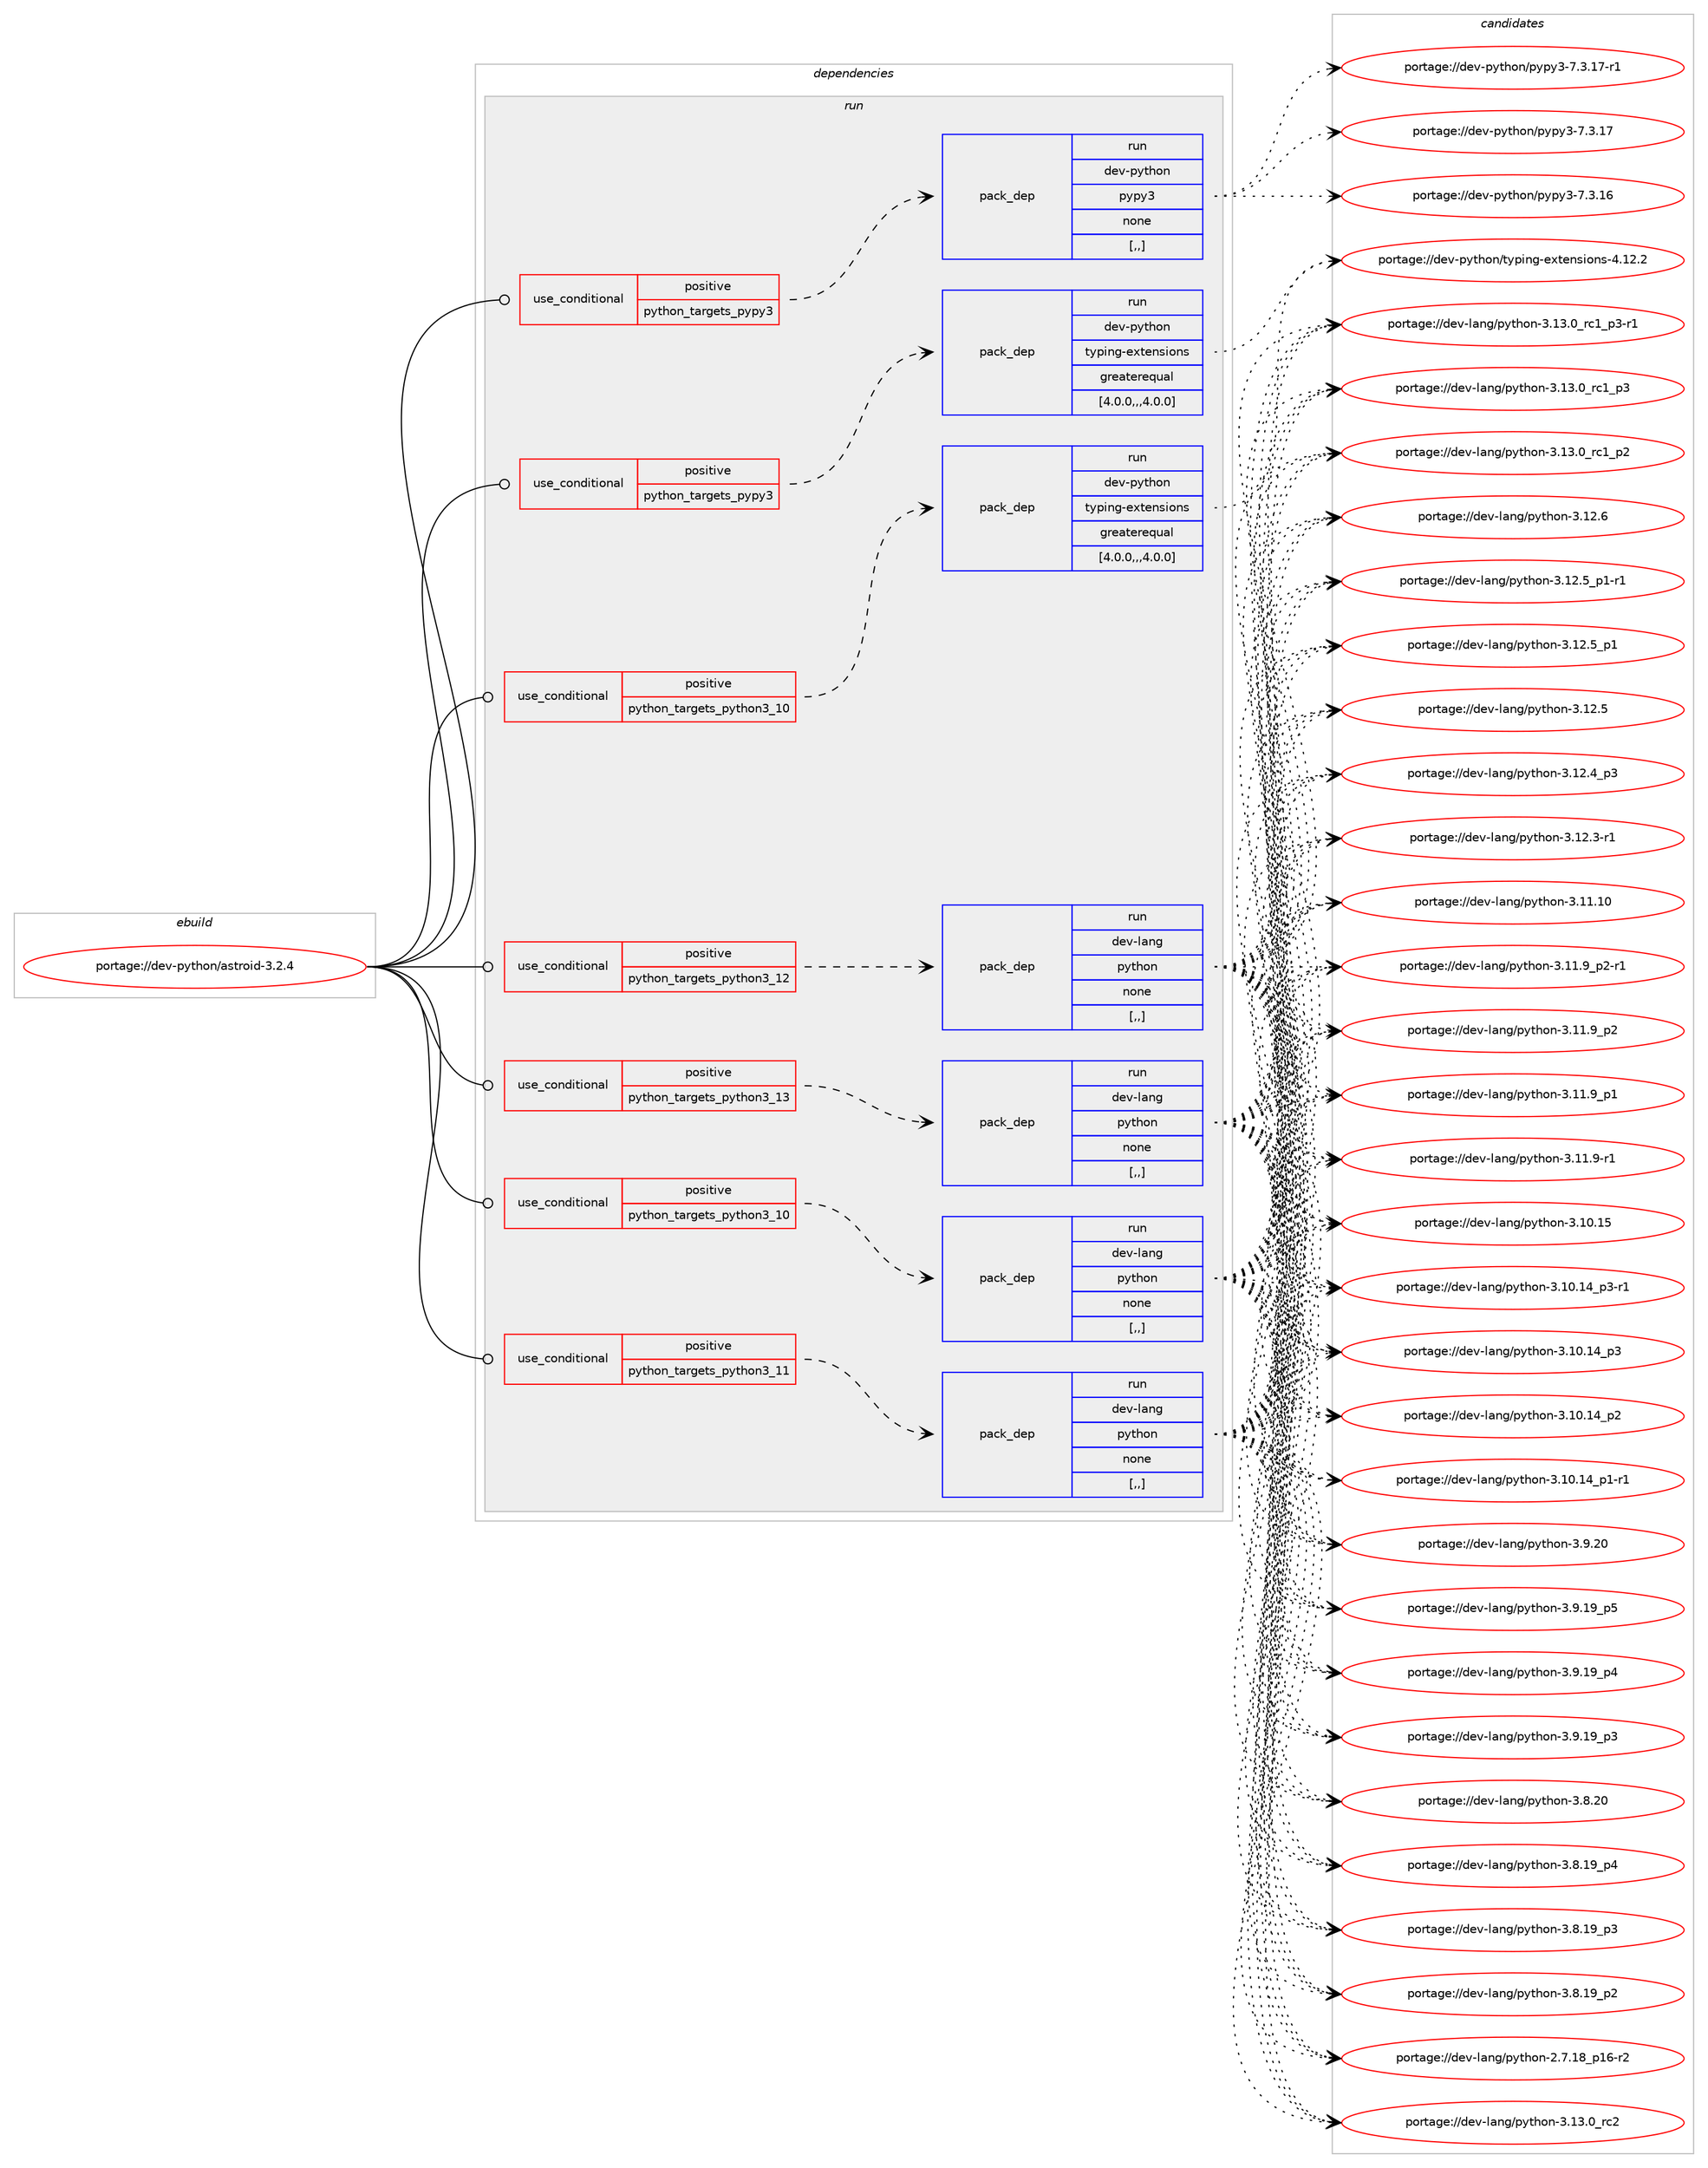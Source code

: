 digraph prolog {

# *************
# Graph options
# *************

newrank=true;
concentrate=true;
compound=true;
graph [rankdir=LR,fontname=Helvetica,fontsize=10,ranksep=1.5];#, ranksep=2.5, nodesep=0.2];
edge  [arrowhead=vee];
node  [fontname=Helvetica,fontsize=10];

# **********
# The ebuild
# **********

subgraph cluster_leftcol {
color=gray;
label=<<i>ebuild</i>>;
id [label="portage://dev-python/astroid-3.2.4", color=red, width=4, href="../dev-python/astroid-3.2.4.svg"];
}

# ****************
# The dependencies
# ****************

subgraph cluster_midcol {
color=gray;
label=<<i>dependencies</i>>;
subgraph cluster_compile {
fillcolor="#eeeeee";
style=filled;
label=<<i>compile</i>>;
}
subgraph cluster_compileandrun {
fillcolor="#eeeeee";
style=filled;
label=<<i>compile and run</i>>;
}
subgraph cluster_run {
fillcolor="#eeeeee";
style=filled;
label=<<i>run</i>>;
subgraph cond161307 {
dependency636453 [label=<<TABLE BORDER="0" CELLBORDER="1" CELLSPACING="0" CELLPADDING="4"><TR><TD ROWSPAN="3" CELLPADDING="10">use_conditional</TD></TR><TR><TD>positive</TD></TR><TR><TD>python_targets_pypy3</TD></TR></TABLE>>, shape=none, color=red];
subgraph pack470332 {
dependency636454 [label=<<TABLE BORDER="0" CELLBORDER="1" CELLSPACING="0" CELLPADDING="4" WIDTH="220"><TR><TD ROWSPAN="6" CELLPADDING="30">pack_dep</TD></TR><TR><TD WIDTH="110">run</TD></TR><TR><TD>dev-python</TD></TR><TR><TD>pypy3</TD></TR><TR><TD>none</TD></TR><TR><TD>[,,]</TD></TR></TABLE>>, shape=none, color=blue];
}
dependency636453:e -> dependency636454:w [weight=20,style="dashed",arrowhead="vee"];
}
id:e -> dependency636453:w [weight=20,style="solid",arrowhead="odot"];
subgraph cond161308 {
dependency636455 [label=<<TABLE BORDER="0" CELLBORDER="1" CELLSPACING="0" CELLPADDING="4"><TR><TD ROWSPAN="3" CELLPADDING="10">use_conditional</TD></TR><TR><TD>positive</TD></TR><TR><TD>python_targets_pypy3</TD></TR></TABLE>>, shape=none, color=red];
subgraph pack470333 {
dependency636456 [label=<<TABLE BORDER="0" CELLBORDER="1" CELLSPACING="0" CELLPADDING="4" WIDTH="220"><TR><TD ROWSPAN="6" CELLPADDING="30">pack_dep</TD></TR><TR><TD WIDTH="110">run</TD></TR><TR><TD>dev-python</TD></TR><TR><TD>typing-extensions</TD></TR><TR><TD>greaterequal</TD></TR><TR><TD>[4.0.0,,,4.0.0]</TD></TR></TABLE>>, shape=none, color=blue];
}
dependency636455:e -> dependency636456:w [weight=20,style="dashed",arrowhead="vee"];
}
id:e -> dependency636455:w [weight=20,style="solid",arrowhead="odot"];
subgraph cond161309 {
dependency636457 [label=<<TABLE BORDER="0" CELLBORDER="1" CELLSPACING="0" CELLPADDING="4"><TR><TD ROWSPAN="3" CELLPADDING="10">use_conditional</TD></TR><TR><TD>positive</TD></TR><TR><TD>python_targets_python3_10</TD></TR></TABLE>>, shape=none, color=red];
subgraph pack470334 {
dependency636458 [label=<<TABLE BORDER="0" CELLBORDER="1" CELLSPACING="0" CELLPADDING="4" WIDTH="220"><TR><TD ROWSPAN="6" CELLPADDING="30">pack_dep</TD></TR><TR><TD WIDTH="110">run</TD></TR><TR><TD>dev-lang</TD></TR><TR><TD>python</TD></TR><TR><TD>none</TD></TR><TR><TD>[,,]</TD></TR></TABLE>>, shape=none, color=blue];
}
dependency636457:e -> dependency636458:w [weight=20,style="dashed",arrowhead="vee"];
}
id:e -> dependency636457:w [weight=20,style="solid",arrowhead="odot"];
subgraph cond161310 {
dependency636459 [label=<<TABLE BORDER="0" CELLBORDER="1" CELLSPACING="0" CELLPADDING="4"><TR><TD ROWSPAN="3" CELLPADDING="10">use_conditional</TD></TR><TR><TD>positive</TD></TR><TR><TD>python_targets_python3_10</TD></TR></TABLE>>, shape=none, color=red];
subgraph pack470335 {
dependency636460 [label=<<TABLE BORDER="0" CELLBORDER="1" CELLSPACING="0" CELLPADDING="4" WIDTH="220"><TR><TD ROWSPAN="6" CELLPADDING="30">pack_dep</TD></TR><TR><TD WIDTH="110">run</TD></TR><TR><TD>dev-python</TD></TR><TR><TD>typing-extensions</TD></TR><TR><TD>greaterequal</TD></TR><TR><TD>[4.0.0,,,4.0.0]</TD></TR></TABLE>>, shape=none, color=blue];
}
dependency636459:e -> dependency636460:w [weight=20,style="dashed",arrowhead="vee"];
}
id:e -> dependency636459:w [weight=20,style="solid",arrowhead="odot"];
subgraph cond161311 {
dependency636461 [label=<<TABLE BORDER="0" CELLBORDER="1" CELLSPACING="0" CELLPADDING="4"><TR><TD ROWSPAN="3" CELLPADDING="10">use_conditional</TD></TR><TR><TD>positive</TD></TR><TR><TD>python_targets_python3_11</TD></TR></TABLE>>, shape=none, color=red];
subgraph pack470336 {
dependency636462 [label=<<TABLE BORDER="0" CELLBORDER="1" CELLSPACING="0" CELLPADDING="4" WIDTH="220"><TR><TD ROWSPAN="6" CELLPADDING="30">pack_dep</TD></TR><TR><TD WIDTH="110">run</TD></TR><TR><TD>dev-lang</TD></TR><TR><TD>python</TD></TR><TR><TD>none</TD></TR><TR><TD>[,,]</TD></TR></TABLE>>, shape=none, color=blue];
}
dependency636461:e -> dependency636462:w [weight=20,style="dashed",arrowhead="vee"];
}
id:e -> dependency636461:w [weight=20,style="solid",arrowhead="odot"];
subgraph cond161312 {
dependency636463 [label=<<TABLE BORDER="0" CELLBORDER="1" CELLSPACING="0" CELLPADDING="4"><TR><TD ROWSPAN="3" CELLPADDING="10">use_conditional</TD></TR><TR><TD>positive</TD></TR><TR><TD>python_targets_python3_12</TD></TR></TABLE>>, shape=none, color=red];
subgraph pack470337 {
dependency636464 [label=<<TABLE BORDER="0" CELLBORDER="1" CELLSPACING="0" CELLPADDING="4" WIDTH="220"><TR><TD ROWSPAN="6" CELLPADDING="30">pack_dep</TD></TR><TR><TD WIDTH="110">run</TD></TR><TR><TD>dev-lang</TD></TR><TR><TD>python</TD></TR><TR><TD>none</TD></TR><TR><TD>[,,]</TD></TR></TABLE>>, shape=none, color=blue];
}
dependency636463:e -> dependency636464:w [weight=20,style="dashed",arrowhead="vee"];
}
id:e -> dependency636463:w [weight=20,style="solid",arrowhead="odot"];
subgraph cond161313 {
dependency636465 [label=<<TABLE BORDER="0" CELLBORDER="1" CELLSPACING="0" CELLPADDING="4"><TR><TD ROWSPAN="3" CELLPADDING="10">use_conditional</TD></TR><TR><TD>positive</TD></TR><TR><TD>python_targets_python3_13</TD></TR></TABLE>>, shape=none, color=red];
subgraph pack470338 {
dependency636466 [label=<<TABLE BORDER="0" CELLBORDER="1" CELLSPACING="0" CELLPADDING="4" WIDTH="220"><TR><TD ROWSPAN="6" CELLPADDING="30">pack_dep</TD></TR><TR><TD WIDTH="110">run</TD></TR><TR><TD>dev-lang</TD></TR><TR><TD>python</TD></TR><TR><TD>none</TD></TR><TR><TD>[,,]</TD></TR></TABLE>>, shape=none, color=blue];
}
dependency636465:e -> dependency636466:w [weight=20,style="dashed",arrowhead="vee"];
}
id:e -> dependency636465:w [weight=20,style="solid",arrowhead="odot"];
}
}

# **************
# The candidates
# **************

subgraph cluster_choices {
rank=same;
color=gray;
label=<<i>candidates</i>>;

subgraph choice470332 {
color=black;
nodesep=1;
choice100101118451121211161041111104711212111212151455546514649554511449 [label="portage://dev-python/pypy3-7.3.17-r1", color=red, width=4,href="../dev-python/pypy3-7.3.17-r1.svg"];
choice10010111845112121116104111110471121211121215145554651464955 [label="portage://dev-python/pypy3-7.3.17", color=red, width=4,href="../dev-python/pypy3-7.3.17.svg"];
choice10010111845112121116104111110471121211121215145554651464954 [label="portage://dev-python/pypy3-7.3.16", color=red, width=4,href="../dev-python/pypy3-7.3.16.svg"];
dependency636454:e -> choice100101118451121211161041111104711212111212151455546514649554511449:w [style=dotted,weight="100"];
dependency636454:e -> choice10010111845112121116104111110471121211121215145554651464955:w [style=dotted,weight="100"];
dependency636454:e -> choice10010111845112121116104111110471121211121215145554651464954:w [style=dotted,weight="100"];
}
subgraph choice470333 {
color=black;
nodesep=1;
choice10010111845112121116104111110471161211121051101034510112011610111011510511111011545524649504650 [label="portage://dev-python/typing-extensions-4.12.2", color=red, width=4,href="../dev-python/typing-extensions-4.12.2.svg"];
dependency636456:e -> choice10010111845112121116104111110471161211121051101034510112011610111011510511111011545524649504650:w [style=dotted,weight="100"];
}
subgraph choice470334 {
color=black;
nodesep=1;
choice10010111845108971101034711212111610411111045514649514648951149950 [label="portage://dev-lang/python-3.13.0_rc2", color=red, width=4,href="../dev-lang/python-3.13.0_rc2.svg"];
choice1001011184510897110103471121211161041111104551464951464895114994995112514511449 [label="portage://dev-lang/python-3.13.0_rc1_p3-r1", color=red, width=4,href="../dev-lang/python-3.13.0_rc1_p3-r1.svg"];
choice100101118451089711010347112121116104111110455146495146489511499499511251 [label="portage://dev-lang/python-3.13.0_rc1_p3", color=red, width=4,href="../dev-lang/python-3.13.0_rc1_p3.svg"];
choice100101118451089711010347112121116104111110455146495146489511499499511250 [label="portage://dev-lang/python-3.13.0_rc1_p2", color=red, width=4,href="../dev-lang/python-3.13.0_rc1_p2.svg"];
choice10010111845108971101034711212111610411111045514649504654 [label="portage://dev-lang/python-3.12.6", color=red, width=4,href="../dev-lang/python-3.12.6.svg"];
choice1001011184510897110103471121211161041111104551464950465395112494511449 [label="portage://dev-lang/python-3.12.5_p1-r1", color=red, width=4,href="../dev-lang/python-3.12.5_p1-r1.svg"];
choice100101118451089711010347112121116104111110455146495046539511249 [label="portage://dev-lang/python-3.12.5_p1", color=red, width=4,href="../dev-lang/python-3.12.5_p1.svg"];
choice10010111845108971101034711212111610411111045514649504653 [label="portage://dev-lang/python-3.12.5", color=red, width=4,href="../dev-lang/python-3.12.5.svg"];
choice100101118451089711010347112121116104111110455146495046529511251 [label="portage://dev-lang/python-3.12.4_p3", color=red, width=4,href="../dev-lang/python-3.12.4_p3.svg"];
choice100101118451089711010347112121116104111110455146495046514511449 [label="portage://dev-lang/python-3.12.3-r1", color=red, width=4,href="../dev-lang/python-3.12.3-r1.svg"];
choice1001011184510897110103471121211161041111104551464949464948 [label="portage://dev-lang/python-3.11.10", color=red, width=4,href="../dev-lang/python-3.11.10.svg"];
choice1001011184510897110103471121211161041111104551464949465795112504511449 [label="portage://dev-lang/python-3.11.9_p2-r1", color=red, width=4,href="../dev-lang/python-3.11.9_p2-r1.svg"];
choice100101118451089711010347112121116104111110455146494946579511250 [label="portage://dev-lang/python-3.11.9_p2", color=red, width=4,href="../dev-lang/python-3.11.9_p2.svg"];
choice100101118451089711010347112121116104111110455146494946579511249 [label="portage://dev-lang/python-3.11.9_p1", color=red, width=4,href="../dev-lang/python-3.11.9_p1.svg"];
choice100101118451089711010347112121116104111110455146494946574511449 [label="portage://dev-lang/python-3.11.9-r1", color=red, width=4,href="../dev-lang/python-3.11.9-r1.svg"];
choice1001011184510897110103471121211161041111104551464948464953 [label="portage://dev-lang/python-3.10.15", color=red, width=4,href="../dev-lang/python-3.10.15.svg"];
choice100101118451089711010347112121116104111110455146494846495295112514511449 [label="portage://dev-lang/python-3.10.14_p3-r1", color=red, width=4,href="../dev-lang/python-3.10.14_p3-r1.svg"];
choice10010111845108971101034711212111610411111045514649484649529511251 [label="portage://dev-lang/python-3.10.14_p3", color=red, width=4,href="../dev-lang/python-3.10.14_p3.svg"];
choice10010111845108971101034711212111610411111045514649484649529511250 [label="portage://dev-lang/python-3.10.14_p2", color=red, width=4,href="../dev-lang/python-3.10.14_p2.svg"];
choice100101118451089711010347112121116104111110455146494846495295112494511449 [label="portage://dev-lang/python-3.10.14_p1-r1", color=red, width=4,href="../dev-lang/python-3.10.14_p1-r1.svg"];
choice10010111845108971101034711212111610411111045514657465048 [label="portage://dev-lang/python-3.9.20", color=red, width=4,href="../dev-lang/python-3.9.20.svg"];
choice100101118451089711010347112121116104111110455146574649579511253 [label="portage://dev-lang/python-3.9.19_p5", color=red, width=4,href="../dev-lang/python-3.9.19_p5.svg"];
choice100101118451089711010347112121116104111110455146574649579511252 [label="portage://dev-lang/python-3.9.19_p4", color=red, width=4,href="../dev-lang/python-3.9.19_p4.svg"];
choice100101118451089711010347112121116104111110455146574649579511251 [label="portage://dev-lang/python-3.9.19_p3", color=red, width=4,href="../dev-lang/python-3.9.19_p3.svg"];
choice10010111845108971101034711212111610411111045514656465048 [label="portage://dev-lang/python-3.8.20", color=red, width=4,href="../dev-lang/python-3.8.20.svg"];
choice100101118451089711010347112121116104111110455146564649579511252 [label="portage://dev-lang/python-3.8.19_p4", color=red, width=4,href="../dev-lang/python-3.8.19_p4.svg"];
choice100101118451089711010347112121116104111110455146564649579511251 [label="portage://dev-lang/python-3.8.19_p3", color=red, width=4,href="../dev-lang/python-3.8.19_p3.svg"];
choice100101118451089711010347112121116104111110455146564649579511250 [label="portage://dev-lang/python-3.8.19_p2", color=red, width=4,href="../dev-lang/python-3.8.19_p2.svg"];
choice100101118451089711010347112121116104111110455046554649569511249544511450 [label="portage://dev-lang/python-2.7.18_p16-r2", color=red, width=4,href="../dev-lang/python-2.7.18_p16-r2.svg"];
dependency636458:e -> choice10010111845108971101034711212111610411111045514649514648951149950:w [style=dotted,weight="100"];
dependency636458:e -> choice1001011184510897110103471121211161041111104551464951464895114994995112514511449:w [style=dotted,weight="100"];
dependency636458:e -> choice100101118451089711010347112121116104111110455146495146489511499499511251:w [style=dotted,weight="100"];
dependency636458:e -> choice100101118451089711010347112121116104111110455146495146489511499499511250:w [style=dotted,weight="100"];
dependency636458:e -> choice10010111845108971101034711212111610411111045514649504654:w [style=dotted,weight="100"];
dependency636458:e -> choice1001011184510897110103471121211161041111104551464950465395112494511449:w [style=dotted,weight="100"];
dependency636458:e -> choice100101118451089711010347112121116104111110455146495046539511249:w [style=dotted,weight="100"];
dependency636458:e -> choice10010111845108971101034711212111610411111045514649504653:w [style=dotted,weight="100"];
dependency636458:e -> choice100101118451089711010347112121116104111110455146495046529511251:w [style=dotted,weight="100"];
dependency636458:e -> choice100101118451089711010347112121116104111110455146495046514511449:w [style=dotted,weight="100"];
dependency636458:e -> choice1001011184510897110103471121211161041111104551464949464948:w [style=dotted,weight="100"];
dependency636458:e -> choice1001011184510897110103471121211161041111104551464949465795112504511449:w [style=dotted,weight="100"];
dependency636458:e -> choice100101118451089711010347112121116104111110455146494946579511250:w [style=dotted,weight="100"];
dependency636458:e -> choice100101118451089711010347112121116104111110455146494946579511249:w [style=dotted,weight="100"];
dependency636458:e -> choice100101118451089711010347112121116104111110455146494946574511449:w [style=dotted,weight="100"];
dependency636458:e -> choice1001011184510897110103471121211161041111104551464948464953:w [style=dotted,weight="100"];
dependency636458:e -> choice100101118451089711010347112121116104111110455146494846495295112514511449:w [style=dotted,weight="100"];
dependency636458:e -> choice10010111845108971101034711212111610411111045514649484649529511251:w [style=dotted,weight="100"];
dependency636458:e -> choice10010111845108971101034711212111610411111045514649484649529511250:w [style=dotted,weight="100"];
dependency636458:e -> choice100101118451089711010347112121116104111110455146494846495295112494511449:w [style=dotted,weight="100"];
dependency636458:e -> choice10010111845108971101034711212111610411111045514657465048:w [style=dotted,weight="100"];
dependency636458:e -> choice100101118451089711010347112121116104111110455146574649579511253:w [style=dotted,weight="100"];
dependency636458:e -> choice100101118451089711010347112121116104111110455146574649579511252:w [style=dotted,weight="100"];
dependency636458:e -> choice100101118451089711010347112121116104111110455146574649579511251:w [style=dotted,weight="100"];
dependency636458:e -> choice10010111845108971101034711212111610411111045514656465048:w [style=dotted,weight="100"];
dependency636458:e -> choice100101118451089711010347112121116104111110455146564649579511252:w [style=dotted,weight="100"];
dependency636458:e -> choice100101118451089711010347112121116104111110455146564649579511251:w [style=dotted,weight="100"];
dependency636458:e -> choice100101118451089711010347112121116104111110455146564649579511250:w [style=dotted,weight="100"];
dependency636458:e -> choice100101118451089711010347112121116104111110455046554649569511249544511450:w [style=dotted,weight="100"];
}
subgraph choice470335 {
color=black;
nodesep=1;
choice10010111845112121116104111110471161211121051101034510112011610111011510511111011545524649504650 [label="portage://dev-python/typing-extensions-4.12.2", color=red, width=4,href="../dev-python/typing-extensions-4.12.2.svg"];
dependency636460:e -> choice10010111845112121116104111110471161211121051101034510112011610111011510511111011545524649504650:w [style=dotted,weight="100"];
}
subgraph choice470336 {
color=black;
nodesep=1;
choice10010111845108971101034711212111610411111045514649514648951149950 [label="portage://dev-lang/python-3.13.0_rc2", color=red, width=4,href="../dev-lang/python-3.13.0_rc2.svg"];
choice1001011184510897110103471121211161041111104551464951464895114994995112514511449 [label="portage://dev-lang/python-3.13.0_rc1_p3-r1", color=red, width=4,href="../dev-lang/python-3.13.0_rc1_p3-r1.svg"];
choice100101118451089711010347112121116104111110455146495146489511499499511251 [label="portage://dev-lang/python-3.13.0_rc1_p3", color=red, width=4,href="../dev-lang/python-3.13.0_rc1_p3.svg"];
choice100101118451089711010347112121116104111110455146495146489511499499511250 [label="portage://dev-lang/python-3.13.0_rc1_p2", color=red, width=4,href="../dev-lang/python-3.13.0_rc1_p2.svg"];
choice10010111845108971101034711212111610411111045514649504654 [label="portage://dev-lang/python-3.12.6", color=red, width=4,href="../dev-lang/python-3.12.6.svg"];
choice1001011184510897110103471121211161041111104551464950465395112494511449 [label="portage://dev-lang/python-3.12.5_p1-r1", color=red, width=4,href="../dev-lang/python-3.12.5_p1-r1.svg"];
choice100101118451089711010347112121116104111110455146495046539511249 [label="portage://dev-lang/python-3.12.5_p1", color=red, width=4,href="../dev-lang/python-3.12.5_p1.svg"];
choice10010111845108971101034711212111610411111045514649504653 [label="portage://dev-lang/python-3.12.5", color=red, width=4,href="../dev-lang/python-3.12.5.svg"];
choice100101118451089711010347112121116104111110455146495046529511251 [label="portage://dev-lang/python-3.12.4_p3", color=red, width=4,href="../dev-lang/python-3.12.4_p3.svg"];
choice100101118451089711010347112121116104111110455146495046514511449 [label="portage://dev-lang/python-3.12.3-r1", color=red, width=4,href="../dev-lang/python-3.12.3-r1.svg"];
choice1001011184510897110103471121211161041111104551464949464948 [label="portage://dev-lang/python-3.11.10", color=red, width=4,href="../dev-lang/python-3.11.10.svg"];
choice1001011184510897110103471121211161041111104551464949465795112504511449 [label="portage://dev-lang/python-3.11.9_p2-r1", color=red, width=4,href="../dev-lang/python-3.11.9_p2-r1.svg"];
choice100101118451089711010347112121116104111110455146494946579511250 [label="portage://dev-lang/python-3.11.9_p2", color=red, width=4,href="../dev-lang/python-3.11.9_p2.svg"];
choice100101118451089711010347112121116104111110455146494946579511249 [label="portage://dev-lang/python-3.11.9_p1", color=red, width=4,href="../dev-lang/python-3.11.9_p1.svg"];
choice100101118451089711010347112121116104111110455146494946574511449 [label="portage://dev-lang/python-3.11.9-r1", color=red, width=4,href="../dev-lang/python-3.11.9-r1.svg"];
choice1001011184510897110103471121211161041111104551464948464953 [label="portage://dev-lang/python-3.10.15", color=red, width=4,href="../dev-lang/python-3.10.15.svg"];
choice100101118451089711010347112121116104111110455146494846495295112514511449 [label="portage://dev-lang/python-3.10.14_p3-r1", color=red, width=4,href="../dev-lang/python-3.10.14_p3-r1.svg"];
choice10010111845108971101034711212111610411111045514649484649529511251 [label="portage://dev-lang/python-3.10.14_p3", color=red, width=4,href="../dev-lang/python-3.10.14_p3.svg"];
choice10010111845108971101034711212111610411111045514649484649529511250 [label="portage://dev-lang/python-3.10.14_p2", color=red, width=4,href="../dev-lang/python-3.10.14_p2.svg"];
choice100101118451089711010347112121116104111110455146494846495295112494511449 [label="portage://dev-lang/python-3.10.14_p1-r1", color=red, width=4,href="../dev-lang/python-3.10.14_p1-r1.svg"];
choice10010111845108971101034711212111610411111045514657465048 [label="portage://dev-lang/python-3.9.20", color=red, width=4,href="../dev-lang/python-3.9.20.svg"];
choice100101118451089711010347112121116104111110455146574649579511253 [label="portage://dev-lang/python-3.9.19_p5", color=red, width=4,href="../dev-lang/python-3.9.19_p5.svg"];
choice100101118451089711010347112121116104111110455146574649579511252 [label="portage://dev-lang/python-3.9.19_p4", color=red, width=4,href="../dev-lang/python-3.9.19_p4.svg"];
choice100101118451089711010347112121116104111110455146574649579511251 [label="portage://dev-lang/python-3.9.19_p3", color=red, width=4,href="../dev-lang/python-3.9.19_p3.svg"];
choice10010111845108971101034711212111610411111045514656465048 [label="portage://dev-lang/python-3.8.20", color=red, width=4,href="../dev-lang/python-3.8.20.svg"];
choice100101118451089711010347112121116104111110455146564649579511252 [label="portage://dev-lang/python-3.8.19_p4", color=red, width=4,href="../dev-lang/python-3.8.19_p4.svg"];
choice100101118451089711010347112121116104111110455146564649579511251 [label="portage://dev-lang/python-3.8.19_p3", color=red, width=4,href="../dev-lang/python-3.8.19_p3.svg"];
choice100101118451089711010347112121116104111110455146564649579511250 [label="portage://dev-lang/python-3.8.19_p2", color=red, width=4,href="../dev-lang/python-3.8.19_p2.svg"];
choice100101118451089711010347112121116104111110455046554649569511249544511450 [label="portage://dev-lang/python-2.7.18_p16-r2", color=red, width=4,href="../dev-lang/python-2.7.18_p16-r2.svg"];
dependency636462:e -> choice10010111845108971101034711212111610411111045514649514648951149950:w [style=dotted,weight="100"];
dependency636462:e -> choice1001011184510897110103471121211161041111104551464951464895114994995112514511449:w [style=dotted,weight="100"];
dependency636462:e -> choice100101118451089711010347112121116104111110455146495146489511499499511251:w [style=dotted,weight="100"];
dependency636462:e -> choice100101118451089711010347112121116104111110455146495146489511499499511250:w [style=dotted,weight="100"];
dependency636462:e -> choice10010111845108971101034711212111610411111045514649504654:w [style=dotted,weight="100"];
dependency636462:e -> choice1001011184510897110103471121211161041111104551464950465395112494511449:w [style=dotted,weight="100"];
dependency636462:e -> choice100101118451089711010347112121116104111110455146495046539511249:w [style=dotted,weight="100"];
dependency636462:e -> choice10010111845108971101034711212111610411111045514649504653:w [style=dotted,weight="100"];
dependency636462:e -> choice100101118451089711010347112121116104111110455146495046529511251:w [style=dotted,weight="100"];
dependency636462:e -> choice100101118451089711010347112121116104111110455146495046514511449:w [style=dotted,weight="100"];
dependency636462:e -> choice1001011184510897110103471121211161041111104551464949464948:w [style=dotted,weight="100"];
dependency636462:e -> choice1001011184510897110103471121211161041111104551464949465795112504511449:w [style=dotted,weight="100"];
dependency636462:e -> choice100101118451089711010347112121116104111110455146494946579511250:w [style=dotted,weight="100"];
dependency636462:e -> choice100101118451089711010347112121116104111110455146494946579511249:w [style=dotted,weight="100"];
dependency636462:e -> choice100101118451089711010347112121116104111110455146494946574511449:w [style=dotted,weight="100"];
dependency636462:e -> choice1001011184510897110103471121211161041111104551464948464953:w [style=dotted,weight="100"];
dependency636462:e -> choice100101118451089711010347112121116104111110455146494846495295112514511449:w [style=dotted,weight="100"];
dependency636462:e -> choice10010111845108971101034711212111610411111045514649484649529511251:w [style=dotted,weight="100"];
dependency636462:e -> choice10010111845108971101034711212111610411111045514649484649529511250:w [style=dotted,weight="100"];
dependency636462:e -> choice100101118451089711010347112121116104111110455146494846495295112494511449:w [style=dotted,weight="100"];
dependency636462:e -> choice10010111845108971101034711212111610411111045514657465048:w [style=dotted,weight="100"];
dependency636462:e -> choice100101118451089711010347112121116104111110455146574649579511253:w [style=dotted,weight="100"];
dependency636462:e -> choice100101118451089711010347112121116104111110455146574649579511252:w [style=dotted,weight="100"];
dependency636462:e -> choice100101118451089711010347112121116104111110455146574649579511251:w [style=dotted,weight="100"];
dependency636462:e -> choice10010111845108971101034711212111610411111045514656465048:w [style=dotted,weight="100"];
dependency636462:e -> choice100101118451089711010347112121116104111110455146564649579511252:w [style=dotted,weight="100"];
dependency636462:e -> choice100101118451089711010347112121116104111110455146564649579511251:w [style=dotted,weight="100"];
dependency636462:e -> choice100101118451089711010347112121116104111110455146564649579511250:w [style=dotted,weight="100"];
dependency636462:e -> choice100101118451089711010347112121116104111110455046554649569511249544511450:w [style=dotted,weight="100"];
}
subgraph choice470337 {
color=black;
nodesep=1;
choice10010111845108971101034711212111610411111045514649514648951149950 [label="portage://dev-lang/python-3.13.0_rc2", color=red, width=4,href="../dev-lang/python-3.13.0_rc2.svg"];
choice1001011184510897110103471121211161041111104551464951464895114994995112514511449 [label="portage://dev-lang/python-3.13.0_rc1_p3-r1", color=red, width=4,href="../dev-lang/python-3.13.0_rc1_p3-r1.svg"];
choice100101118451089711010347112121116104111110455146495146489511499499511251 [label="portage://dev-lang/python-3.13.0_rc1_p3", color=red, width=4,href="../dev-lang/python-3.13.0_rc1_p3.svg"];
choice100101118451089711010347112121116104111110455146495146489511499499511250 [label="portage://dev-lang/python-3.13.0_rc1_p2", color=red, width=4,href="../dev-lang/python-3.13.0_rc1_p2.svg"];
choice10010111845108971101034711212111610411111045514649504654 [label="portage://dev-lang/python-3.12.6", color=red, width=4,href="../dev-lang/python-3.12.6.svg"];
choice1001011184510897110103471121211161041111104551464950465395112494511449 [label="portage://dev-lang/python-3.12.5_p1-r1", color=red, width=4,href="../dev-lang/python-3.12.5_p1-r1.svg"];
choice100101118451089711010347112121116104111110455146495046539511249 [label="portage://dev-lang/python-3.12.5_p1", color=red, width=4,href="../dev-lang/python-3.12.5_p1.svg"];
choice10010111845108971101034711212111610411111045514649504653 [label="portage://dev-lang/python-3.12.5", color=red, width=4,href="../dev-lang/python-3.12.5.svg"];
choice100101118451089711010347112121116104111110455146495046529511251 [label="portage://dev-lang/python-3.12.4_p3", color=red, width=4,href="../dev-lang/python-3.12.4_p3.svg"];
choice100101118451089711010347112121116104111110455146495046514511449 [label="portage://dev-lang/python-3.12.3-r1", color=red, width=4,href="../dev-lang/python-3.12.3-r1.svg"];
choice1001011184510897110103471121211161041111104551464949464948 [label="portage://dev-lang/python-3.11.10", color=red, width=4,href="../dev-lang/python-3.11.10.svg"];
choice1001011184510897110103471121211161041111104551464949465795112504511449 [label="portage://dev-lang/python-3.11.9_p2-r1", color=red, width=4,href="../dev-lang/python-3.11.9_p2-r1.svg"];
choice100101118451089711010347112121116104111110455146494946579511250 [label="portage://dev-lang/python-3.11.9_p2", color=red, width=4,href="../dev-lang/python-3.11.9_p2.svg"];
choice100101118451089711010347112121116104111110455146494946579511249 [label="portage://dev-lang/python-3.11.9_p1", color=red, width=4,href="../dev-lang/python-3.11.9_p1.svg"];
choice100101118451089711010347112121116104111110455146494946574511449 [label="portage://dev-lang/python-3.11.9-r1", color=red, width=4,href="../dev-lang/python-3.11.9-r1.svg"];
choice1001011184510897110103471121211161041111104551464948464953 [label="portage://dev-lang/python-3.10.15", color=red, width=4,href="../dev-lang/python-3.10.15.svg"];
choice100101118451089711010347112121116104111110455146494846495295112514511449 [label="portage://dev-lang/python-3.10.14_p3-r1", color=red, width=4,href="../dev-lang/python-3.10.14_p3-r1.svg"];
choice10010111845108971101034711212111610411111045514649484649529511251 [label="portage://dev-lang/python-3.10.14_p3", color=red, width=4,href="../dev-lang/python-3.10.14_p3.svg"];
choice10010111845108971101034711212111610411111045514649484649529511250 [label="portage://dev-lang/python-3.10.14_p2", color=red, width=4,href="../dev-lang/python-3.10.14_p2.svg"];
choice100101118451089711010347112121116104111110455146494846495295112494511449 [label="portage://dev-lang/python-3.10.14_p1-r1", color=red, width=4,href="../dev-lang/python-3.10.14_p1-r1.svg"];
choice10010111845108971101034711212111610411111045514657465048 [label="portage://dev-lang/python-3.9.20", color=red, width=4,href="../dev-lang/python-3.9.20.svg"];
choice100101118451089711010347112121116104111110455146574649579511253 [label="portage://dev-lang/python-3.9.19_p5", color=red, width=4,href="../dev-lang/python-3.9.19_p5.svg"];
choice100101118451089711010347112121116104111110455146574649579511252 [label="portage://dev-lang/python-3.9.19_p4", color=red, width=4,href="../dev-lang/python-3.9.19_p4.svg"];
choice100101118451089711010347112121116104111110455146574649579511251 [label="portage://dev-lang/python-3.9.19_p3", color=red, width=4,href="../dev-lang/python-3.9.19_p3.svg"];
choice10010111845108971101034711212111610411111045514656465048 [label="portage://dev-lang/python-3.8.20", color=red, width=4,href="../dev-lang/python-3.8.20.svg"];
choice100101118451089711010347112121116104111110455146564649579511252 [label="portage://dev-lang/python-3.8.19_p4", color=red, width=4,href="../dev-lang/python-3.8.19_p4.svg"];
choice100101118451089711010347112121116104111110455146564649579511251 [label="portage://dev-lang/python-3.8.19_p3", color=red, width=4,href="../dev-lang/python-3.8.19_p3.svg"];
choice100101118451089711010347112121116104111110455146564649579511250 [label="portage://dev-lang/python-3.8.19_p2", color=red, width=4,href="../dev-lang/python-3.8.19_p2.svg"];
choice100101118451089711010347112121116104111110455046554649569511249544511450 [label="portage://dev-lang/python-2.7.18_p16-r2", color=red, width=4,href="../dev-lang/python-2.7.18_p16-r2.svg"];
dependency636464:e -> choice10010111845108971101034711212111610411111045514649514648951149950:w [style=dotted,weight="100"];
dependency636464:e -> choice1001011184510897110103471121211161041111104551464951464895114994995112514511449:w [style=dotted,weight="100"];
dependency636464:e -> choice100101118451089711010347112121116104111110455146495146489511499499511251:w [style=dotted,weight="100"];
dependency636464:e -> choice100101118451089711010347112121116104111110455146495146489511499499511250:w [style=dotted,weight="100"];
dependency636464:e -> choice10010111845108971101034711212111610411111045514649504654:w [style=dotted,weight="100"];
dependency636464:e -> choice1001011184510897110103471121211161041111104551464950465395112494511449:w [style=dotted,weight="100"];
dependency636464:e -> choice100101118451089711010347112121116104111110455146495046539511249:w [style=dotted,weight="100"];
dependency636464:e -> choice10010111845108971101034711212111610411111045514649504653:w [style=dotted,weight="100"];
dependency636464:e -> choice100101118451089711010347112121116104111110455146495046529511251:w [style=dotted,weight="100"];
dependency636464:e -> choice100101118451089711010347112121116104111110455146495046514511449:w [style=dotted,weight="100"];
dependency636464:e -> choice1001011184510897110103471121211161041111104551464949464948:w [style=dotted,weight="100"];
dependency636464:e -> choice1001011184510897110103471121211161041111104551464949465795112504511449:w [style=dotted,weight="100"];
dependency636464:e -> choice100101118451089711010347112121116104111110455146494946579511250:w [style=dotted,weight="100"];
dependency636464:e -> choice100101118451089711010347112121116104111110455146494946579511249:w [style=dotted,weight="100"];
dependency636464:e -> choice100101118451089711010347112121116104111110455146494946574511449:w [style=dotted,weight="100"];
dependency636464:e -> choice1001011184510897110103471121211161041111104551464948464953:w [style=dotted,weight="100"];
dependency636464:e -> choice100101118451089711010347112121116104111110455146494846495295112514511449:w [style=dotted,weight="100"];
dependency636464:e -> choice10010111845108971101034711212111610411111045514649484649529511251:w [style=dotted,weight="100"];
dependency636464:e -> choice10010111845108971101034711212111610411111045514649484649529511250:w [style=dotted,weight="100"];
dependency636464:e -> choice100101118451089711010347112121116104111110455146494846495295112494511449:w [style=dotted,weight="100"];
dependency636464:e -> choice10010111845108971101034711212111610411111045514657465048:w [style=dotted,weight="100"];
dependency636464:e -> choice100101118451089711010347112121116104111110455146574649579511253:w [style=dotted,weight="100"];
dependency636464:e -> choice100101118451089711010347112121116104111110455146574649579511252:w [style=dotted,weight="100"];
dependency636464:e -> choice100101118451089711010347112121116104111110455146574649579511251:w [style=dotted,weight="100"];
dependency636464:e -> choice10010111845108971101034711212111610411111045514656465048:w [style=dotted,weight="100"];
dependency636464:e -> choice100101118451089711010347112121116104111110455146564649579511252:w [style=dotted,weight="100"];
dependency636464:e -> choice100101118451089711010347112121116104111110455146564649579511251:w [style=dotted,weight="100"];
dependency636464:e -> choice100101118451089711010347112121116104111110455146564649579511250:w [style=dotted,weight="100"];
dependency636464:e -> choice100101118451089711010347112121116104111110455046554649569511249544511450:w [style=dotted,weight="100"];
}
subgraph choice470338 {
color=black;
nodesep=1;
choice10010111845108971101034711212111610411111045514649514648951149950 [label="portage://dev-lang/python-3.13.0_rc2", color=red, width=4,href="../dev-lang/python-3.13.0_rc2.svg"];
choice1001011184510897110103471121211161041111104551464951464895114994995112514511449 [label="portage://dev-lang/python-3.13.0_rc1_p3-r1", color=red, width=4,href="../dev-lang/python-3.13.0_rc1_p3-r1.svg"];
choice100101118451089711010347112121116104111110455146495146489511499499511251 [label="portage://dev-lang/python-3.13.0_rc1_p3", color=red, width=4,href="../dev-lang/python-3.13.0_rc1_p3.svg"];
choice100101118451089711010347112121116104111110455146495146489511499499511250 [label="portage://dev-lang/python-3.13.0_rc1_p2", color=red, width=4,href="../dev-lang/python-3.13.0_rc1_p2.svg"];
choice10010111845108971101034711212111610411111045514649504654 [label="portage://dev-lang/python-3.12.6", color=red, width=4,href="../dev-lang/python-3.12.6.svg"];
choice1001011184510897110103471121211161041111104551464950465395112494511449 [label="portage://dev-lang/python-3.12.5_p1-r1", color=red, width=4,href="../dev-lang/python-3.12.5_p1-r1.svg"];
choice100101118451089711010347112121116104111110455146495046539511249 [label="portage://dev-lang/python-3.12.5_p1", color=red, width=4,href="../dev-lang/python-3.12.5_p1.svg"];
choice10010111845108971101034711212111610411111045514649504653 [label="portage://dev-lang/python-3.12.5", color=red, width=4,href="../dev-lang/python-3.12.5.svg"];
choice100101118451089711010347112121116104111110455146495046529511251 [label="portage://dev-lang/python-3.12.4_p3", color=red, width=4,href="../dev-lang/python-3.12.4_p3.svg"];
choice100101118451089711010347112121116104111110455146495046514511449 [label="portage://dev-lang/python-3.12.3-r1", color=red, width=4,href="../dev-lang/python-3.12.3-r1.svg"];
choice1001011184510897110103471121211161041111104551464949464948 [label="portage://dev-lang/python-3.11.10", color=red, width=4,href="../dev-lang/python-3.11.10.svg"];
choice1001011184510897110103471121211161041111104551464949465795112504511449 [label="portage://dev-lang/python-3.11.9_p2-r1", color=red, width=4,href="../dev-lang/python-3.11.9_p2-r1.svg"];
choice100101118451089711010347112121116104111110455146494946579511250 [label="portage://dev-lang/python-3.11.9_p2", color=red, width=4,href="../dev-lang/python-3.11.9_p2.svg"];
choice100101118451089711010347112121116104111110455146494946579511249 [label="portage://dev-lang/python-3.11.9_p1", color=red, width=4,href="../dev-lang/python-3.11.9_p1.svg"];
choice100101118451089711010347112121116104111110455146494946574511449 [label="portage://dev-lang/python-3.11.9-r1", color=red, width=4,href="../dev-lang/python-3.11.9-r1.svg"];
choice1001011184510897110103471121211161041111104551464948464953 [label="portage://dev-lang/python-3.10.15", color=red, width=4,href="../dev-lang/python-3.10.15.svg"];
choice100101118451089711010347112121116104111110455146494846495295112514511449 [label="portage://dev-lang/python-3.10.14_p3-r1", color=red, width=4,href="../dev-lang/python-3.10.14_p3-r1.svg"];
choice10010111845108971101034711212111610411111045514649484649529511251 [label="portage://dev-lang/python-3.10.14_p3", color=red, width=4,href="../dev-lang/python-3.10.14_p3.svg"];
choice10010111845108971101034711212111610411111045514649484649529511250 [label="portage://dev-lang/python-3.10.14_p2", color=red, width=4,href="../dev-lang/python-3.10.14_p2.svg"];
choice100101118451089711010347112121116104111110455146494846495295112494511449 [label="portage://dev-lang/python-3.10.14_p1-r1", color=red, width=4,href="../dev-lang/python-3.10.14_p1-r1.svg"];
choice10010111845108971101034711212111610411111045514657465048 [label="portage://dev-lang/python-3.9.20", color=red, width=4,href="../dev-lang/python-3.9.20.svg"];
choice100101118451089711010347112121116104111110455146574649579511253 [label="portage://dev-lang/python-3.9.19_p5", color=red, width=4,href="../dev-lang/python-3.9.19_p5.svg"];
choice100101118451089711010347112121116104111110455146574649579511252 [label="portage://dev-lang/python-3.9.19_p4", color=red, width=4,href="../dev-lang/python-3.9.19_p4.svg"];
choice100101118451089711010347112121116104111110455146574649579511251 [label="portage://dev-lang/python-3.9.19_p3", color=red, width=4,href="../dev-lang/python-3.9.19_p3.svg"];
choice10010111845108971101034711212111610411111045514656465048 [label="portage://dev-lang/python-3.8.20", color=red, width=4,href="../dev-lang/python-3.8.20.svg"];
choice100101118451089711010347112121116104111110455146564649579511252 [label="portage://dev-lang/python-3.8.19_p4", color=red, width=4,href="../dev-lang/python-3.8.19_p4.svg"];
choice100101118451089711010347112121116104111110455146564649579511251 [label="portage://dev-lang/python-3.8.19_p3", color=red, width=4,href="../dev-lang/python-3.8.19_p3.svg"];
choice100101118451089711010347112121116104111110455146564649579511250 [label="portage://dev-lang/python-3.8.19_p2", color=red, width=4,href="../dev-lang/python-3.8.19_p2.svg"];
choice100101118451089711010347112121116104111110455046554649569511249544511450 [label="portage://dev-lang/python-2.7.18_p16-r2", color=red, width=4,href="../dev-lang/python-2.7.18_p16-r2.svg"];
dependency636466:e -> choice10010111845108971101034711212111610411111045514649514648951149950:w [style=dotted,weight="100"];
dependency636466:e -> choice1001011184510897110103471121211161041111104551464951464895114994995112514511449:w [style=dotted,weight="100"];
dependency636466:e -> choice100101118451089711010347112121116104111110455146495146489511499499511251:w [style=dotted,weight="100"];
dependency636466:e -> choice100101118451089711010347112121116104111110455146495146489511499499511250:w [style=dotted,weight="100"];
dependency636466:e -> choice10010111845108971101034711212111610411111045514649504654:w [style=dotted,weight="100"];
dependency636466:e -> choice1001011184510897110103471121211161041111104551464950465395112494511449:w [style=dotted,weight="100"];
dependency636466:e -> choice100101118451089711010347112121116104111110455146495046539511249:w [style=dotted,weight="100"];
dependency636466:e -> choice10010111845108971101034711212111610411111045514649504653:w [style=dotted,weight="100"];
dependency636466:e -> choice100101118451089711010347112121116104111110455146495046529511251:w [style=dotted,weight="100"];
dependency636466:e -> choice100101118451089711010347112121116104111110455146495046514511449:w [style=dotted,weight="100"];
dependency636466:e -> choice1001011184510897110103471121211161041111104551464949464948:w [style=dotted,weight="100"];
dependency636466:e -> choice1001011184510897110103471121211161041111104551464949465795112504511449:w [style=dotted,weight="100"];
dependency636466:e -> choice100101118451089711010347112121116104111110455146494946579511250:w [style=dotted,weight="100"];
dependency636466:e -> choice100101118451089711010347112121116104111110455146494946579511249:w [style=dotted,weight="100"];
dependency636466:e -> choice100101118451089711010347112121116104111110455146494946574511449:w [style=dotted,weight="100"];
dependency636466:e -> choice1001011184510897110103471121211161041111104551464948464953:w [style=dotted,weight="100"];
dependency636466:e -> choice100101118451089711010347112121116104111110455146494846495295112514511449:w [style=dotted,weight="100"];
dependency636466:e -> choice10010111845108971101034711212111610411111045514649484649529511251:w [style=dotted,weight="100"];
dependency636466:e -> choice10010111845108971101034711212111610411111045514649484649529511250:w [style=dotted,weight="100"];
dependency636466:e -> choice100101118451089711010347112121116104111110455146494846495295112494511449:w [style=dotted,weight="100"];
dependency636466:e -> choice10010111845108971101034711212111610411111045514657465048:w [style=dotted,weight="100"];
dependency636466:e -> choice100101118451089711010347112121116104111110455146574649579511253:w [style=dotted,weight="100"];
dependency636466:e -> choice100101118451089711010347112121116104111110455146574649579511252:w [style=dotted,weight="100"];
dependency636466:e -> choice100101118451089711010347112121116104111110455146574649579511251:w [style=dotted,weight="100"];
dependency636466:e -> choice10010111845108971101034711212111610411111045514656465048:w [style=dotted,weight="100"];
dependency636466:e -> choice100101118451089711010347112121116104111110455146564649579511252:w [style=dotted,weight="100"];
dependency636466:e -> choice100101118451089711010347112121116104111110455146564649579511251:w [style=dotted,weight="100"];
dependency636466:e -> choice100101118451089711010347112121116104111110455146564649579511250:w [style=dotted,weight="100"];
dependency636466:e -> choice100101118451089711010347112121116104111110455046554649569511249544511450:w [style=dotted,weight="100"];
}
}

}
